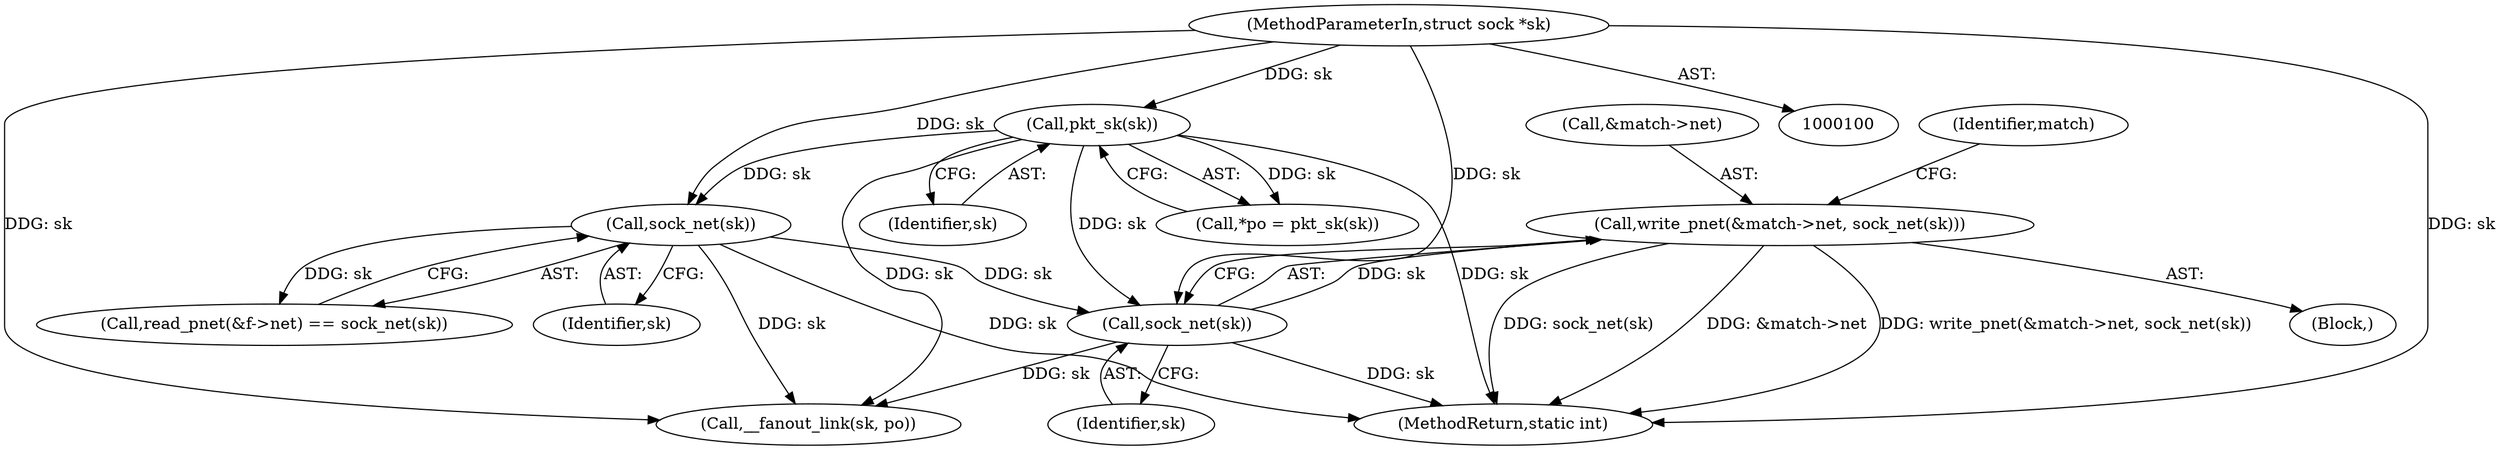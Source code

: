 digraph "0_linux_d199fab63c11998a602205f7ee7ff7c05c97164b@API" {
"1000274" [label="(Call,write_pnet(&match->net, sock_net(sk)))"];
"1000279" [label="(Call,sock_net(sk))"];
"1000235" [label="(Call,sock_net(sk))"];
"1000108" [label="(Call,pkt_sk(sk))"];
"1000101" [label="(MethodParameterIn,struct sock *sk)"];
"1000236" [label="(Identifier,sk)"];
"1000456" [label="(MethodReturn,static int)"];
"1000106" [label="(Call,*po = pkt_sk(sk))"];
"1000101" [label="(MethodParameterIn,struct sock *sk)"];
"1000432" [label="(Call,__fanout_link(sk, po))"];
"1000283" [label="(Identifier,match)"];
"1000274" [label="(Call,write_pnet(&match->net, sock_net(sk)))"];
"1000280" [label="(Identifier,sk)"];
"1000108" [label="(Call,pkt_sk(sk))"];
"1000279" [label="(Call,sock_net(sk))"];
"1000258" [label="(Block,)"];
"1000275" [label="(Call,&match->net)"];
"1000229" [label="(Call,read_pnet(&f->net) == sock_net(sk))"];
"1000109" [label="(Identifier,sk)"];
"1000235" [label="(Call,sock_net(sk))"];
"1000274" -> "1000258"  [label="AST: "];
"1000274" -> "1000279"  [label="CFG: "];
"1000275" -> "1000274"  [label="AST: "];
"1000279" -> "1000274"  [label="AST: "];
"1000283" -> "1000274"  [label="CFG: "];
"1000274" -> "1000456"  [label="DDG: &match->net"];
"1000274" -> "1000456"  [label="DDG: write_pnet(&match->net, sock_net(sk))"];
"1000274" -> "1000456"  [label="DDG: sock_net(sk)"];
"1000279" -> "1000274"  [label="DDG: sk"];
"1000279" -> "1000280"  [label="CFG: "];
"1000280" -> "1000279"  [label="AST: "];
"1000279" -> "1000456"  [label="DDG: sk"];
"1000235" -> "1000279"  [label="DDG: sk"];
"1000108" -> "1000279"  [label="DDG: sk"];
"1000101" -> "1000279"  [label="DDG: sk"];
"1000279" -> "1000432"  [label="DDG: sk"];
"1000235" -> "1000229"  [label="AST: "];
"1000235" -> "1000236"  [label="CFG: "];
"1000236" -> "1000235"  [label="AST: "];
"1000229" -> "1000235"  [label="CFG: "];
"1000235" -> "1000456"  [label="DDG: sk"];
"1000235" -> "1000229"  [label="DDG: sk"];
"1000108" -> "1000235"  [label="DDG: sk"];
"1000101" -> "1000235"  [label="DDG: sk"];
"1000235" -> "1000432"  [label="DDG: sk"];
"1000108" -> "1000106"  [label="AST: "];
"1000108" -> "1000109"  [label="CFG: "];
"1000109" -> "1000108"  [label="AST: "];
"1000106" -> "1000108"  [label="CFG: "];
"1000108" -> "1000456"  [label="DDG: sk"];
"1000108" -> "1000106"  [label="DDG: sk"];
"1000101" -> "1000108"  [label="DDG: sk"];
"1000108" -> "1000432"  [label="DDG: sk"];
"1000101" -> "1000100"  [label="AST: "];
"1000101" -> "1000456"  [label="DDG: sk"];
"1000101" -> "1000432"  [label="DDG: sk"];
}
